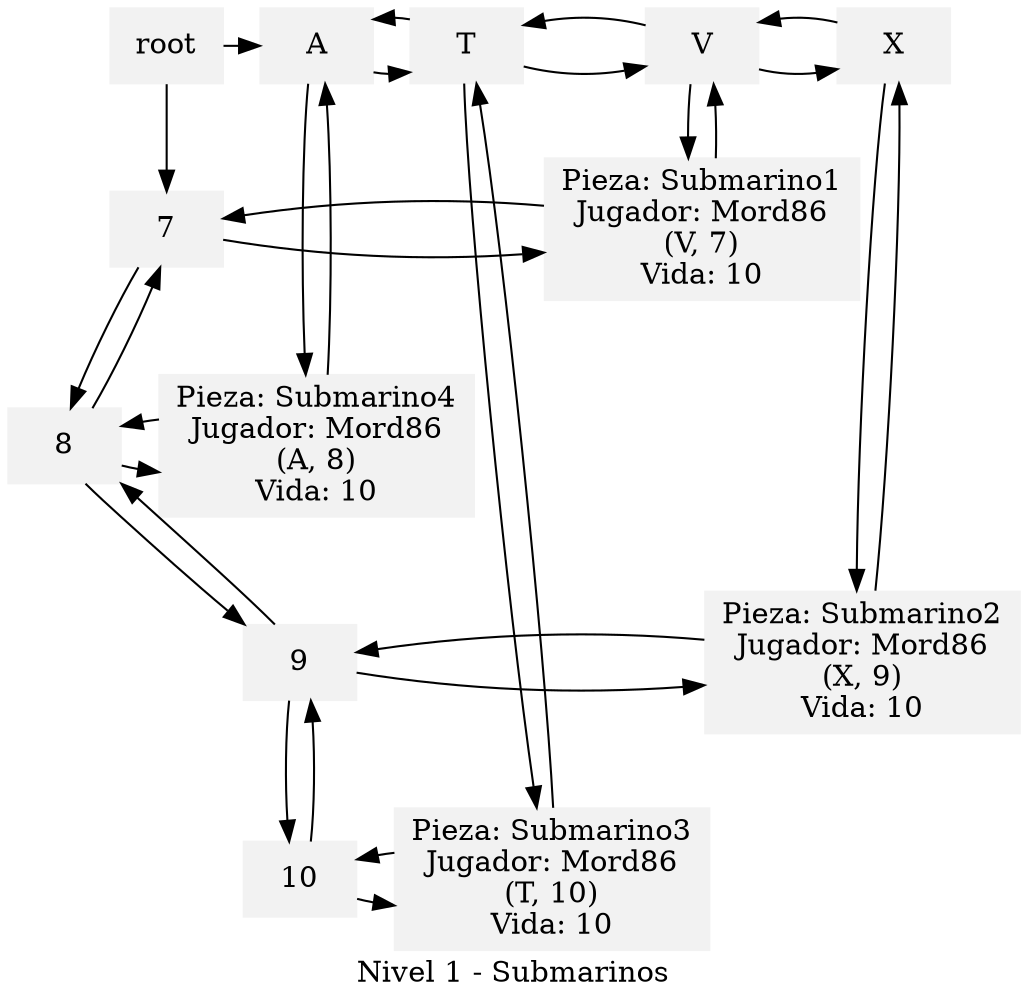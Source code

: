 digraph G{
node[shape=box, style=filled, color=Gray95];edge[color=black];rankdir=UD;
label = "Nivel 1 - Submarinos";
root -> "7";
root -> "A";
"A"->"T";
"A"->"Pieza: Submarino4
Jugador: Mord86
(A, 8)
Vida: 10";
"A";
"T"->"V";
"T"->"Pieza: Submarino3
Jugador: Mord86
(T, 10)
Vida: 10";
"T";
"T"->"A";
"V"->"X";
"V"->"Pieza: Submarino1
Jugador: Mord86
(V, 7)
Vida: 10";
"V";
"V"->"T";
"X";
"X"->"Pieza: Submarino2
Jugador: Mord86
(X, 9)
Vida: 10";
"X";
"X"->"V";
{rank=same;"A";"T";"T";"V";"V";"X";}
"7"->"Pieza: Submarino1
Jugador: Mord86
(V, 7)
Vida: 10";
"7"->"8";
"7";
"Pieza: Submarino1
Jugador: Mord86
(V, 7)
Vida: 10";
"Pieza: Submarino1
Jugador: Mord86
(V, 7)
Vida: 10";
"Pieza: Submarino1
Jugador: Mord86
(V, 7)
Vida: 10"->"V";
"Pieza: Submarino1
Jugador: Mord86
(V, 7)
Vida: 10"->"7";
{rank=same;"7";"Pieza: Submarino1
Jugador: Mord86
(V, 7)
Vida: 10";"Pieza: Submarino1
Jugador: Mord86
(V, 7)
Vida: 10";}
"8"->"Pieza: Submarino4
Jugador: Mord86
(A, 8)
Vida: 10";
"8"->"9";
"8"->"7";
"8";
"Pieza: Submarino4
Jugador: Mord86
(A, 8)
Vida: 10";
"Pieza: Submarino4
Jugador: Mord86
(A, 8)
Vida: 10";
"Pieza: Submarino4
Jugador: Mord86
(A, 8)
Vida: 10"->"A";
"Pieza: Submarino4
Jugador: Mord86
(A, 8)
Vida: 10"->"8";
{rank=same;"8";"Pieza: Submarino4
Jugador: Mord86
(A, 8)
Vida: 10";"Pieza: Submarino4
Jugador: Mord86
(A, 8)
Vida: 10";}
"9"->"Pieza: Submarino2
Jugador: Mord86
(X, 9)
Vida: 10";
"9"->"10";
"9"->"8";
"9";
"Pieza: Submarino2
Jugador: Mord86
(X, 9)
Vida: 10";
"Pieza: Submarino2
Jugador: Mord86
(X, 9)
Vida: 10";
"Pieza: Submarino2
Jugador: Mord86
(X, 9)
Vida: 10"->"X";
"Pieza: Submarino2
Jugador: Mord86
(X, 9)
Vida: 10"->"9";
{rank=same;"9";"Pieza: Submarino2
Jugador: Mord86
(X, 9)
Vida: 10";"Pieza: Submarino2
Jugador: Mord86
(X, 9)
Vida: 10";}
"10"->"Pieza: Submarino3
Jugador: Mord86
(T, 10)
Vida: 10";
"10";
"10"->"9";
"10";
"Pieza: Submarino3
Jugador: Mord86
(T, 10)
Vida: 10";
"Pieza: Submarino3
Jugador: Mord86
(T, 10)
Vida: 10";
"Pieza: Submarino3
Jugador: Mord86
(T, 10)
Vida: 10"->"T";
"Pieza: Submarino3
Jugador: Mord86
(T, 10)
Vida: 10"->"10";
{rank=min;
root;
"A";};
"10";"Pieza: Submarino3
Jugador: Mord86
(T, 10)
Vida: 10";"Pieza: Submarino3
Jugador: Mord86
(T, 10)
Vida: 10";{rank=same;"10";"Pieza: Submarino3
Jugador: Mord86
(T, 10)
Vida: 10";}
}
